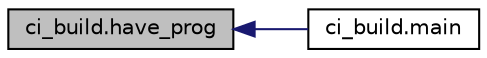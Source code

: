 digraph "ci_build.have_prog"
{
  edge [fontname="Helvetica",fontsize="10",labelfontname="Helvetica",labelfontsize="10"];
  node [fontname="Helvetica",fontsize="10",shape=record];
  rankdir="LR";
  Node8 [label="ci_build.have_prog",height=0.2,width=0.4,color="black", fillcolor="grey75", style="filled", fontcolor="black"];
  Node8 -> Node9 [dir="back",color="midnightblue",fontsize="10",style="solid",fontname="Helvetica"];
  Node9 [label="ci_build.main",height=0.2,width=0.4,color="black", fillcolor="white", style="filled",URL="$namespaceci__build.html#a13eee9a40af248919a1ecdbd4ff144d4"];
}
